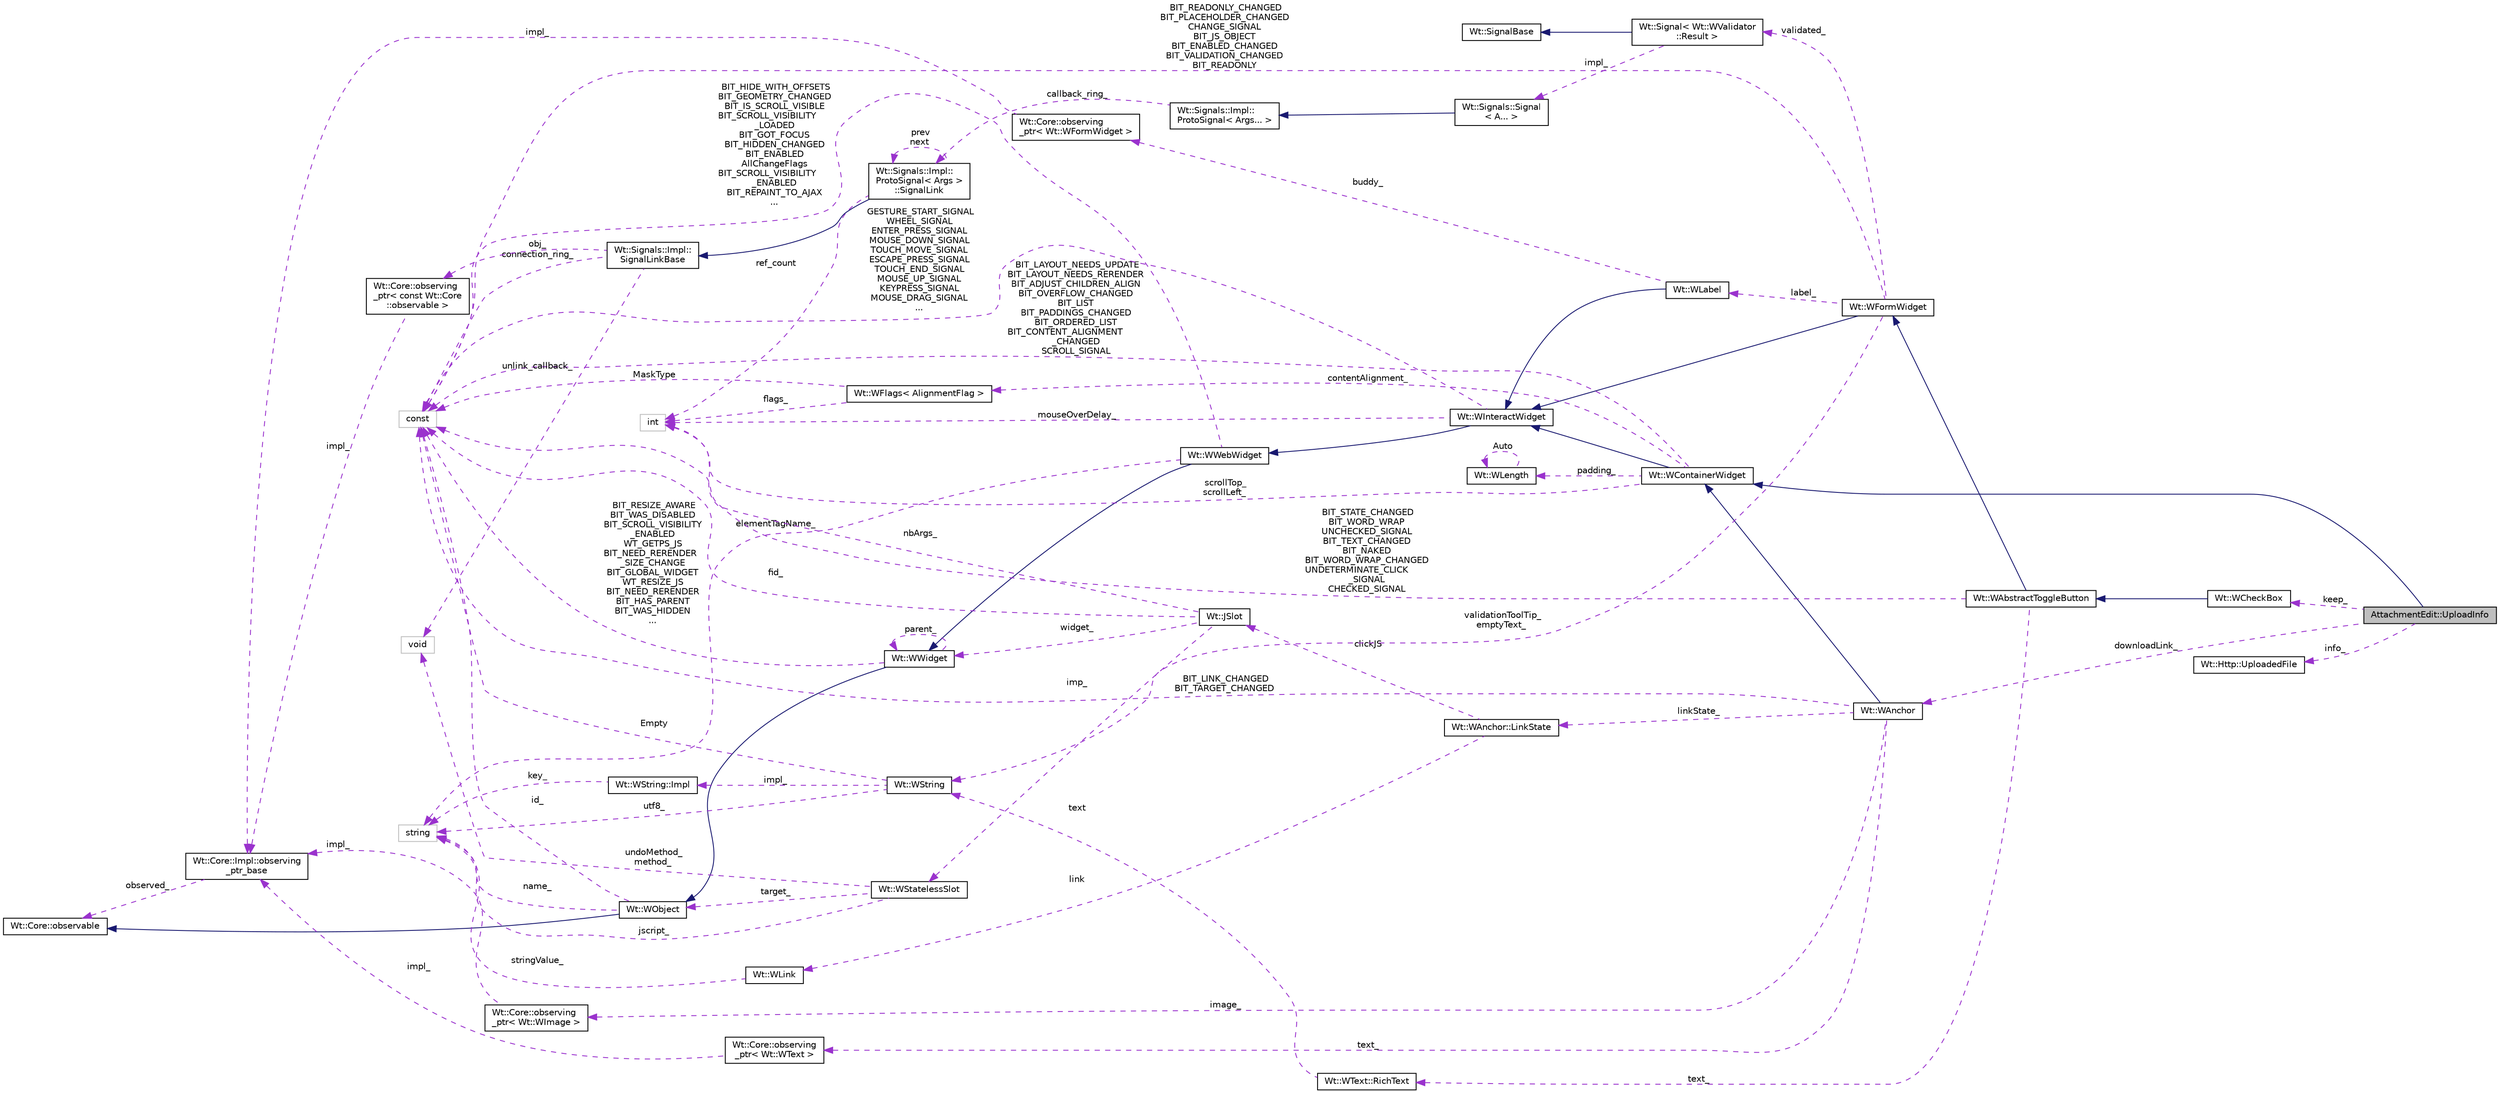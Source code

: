 digraph "AttachmentEdit::UploadInfo"
{
 // LATEX_PDF_SIZE
  edge [fontname="Helvetica",fontsize="10",labelfontname="Helvetica",labelfontsize="10"];
  node [fontname="Helvetica",fontsize="10",shape=record];
  rankdir="LR";
  Node1 [label="AttachmentEdit::UploadInfo",height=0.2,width=0.4,color="black", fillcolor="grey75", style="filled", fontcolor="black",tooltip=" "];
  Node2 -> Node1 [dir="back",color="midnightblue",fontsize="10",style="solid"];
  Node2 [label="Wt::WContainerWidget",height=0.2,width=0.4,color="black", fillcolor="white", style="filled",URL="$classWt_1_1WContainerWidget.html",tooltip="A widget that holds and manages child widgets."];
  Node3 -> Node2 [dir="back",color="midnightblue",fontsize="10",style="solid"];
  Node3 [label="Wt::WInteractWidget",height=0.2,width=0.4,color="black", fillcolor="white", style="filled",URL="$classWt_1_1WInteractWidget.html",tooltip="An abstract widget that can receive user-interface interaction."];
  Node4 -> Node3 [dir="back",color="midnightblue",fontsize="10",style="solid"];
  Node4 [label="Wt::WWebWidget",height=0.2,width=0.4,color="black", fillcolor="white", style="filled",URL="$classWt_1_1WWebWidget.html",tooltip="A base class for widgets with an HTML counterpart."];
  Node5 -> Node4 [dir="back",color="midnightblue",fontsize="10",style="solid"];
  Node5 [label="Wt::WWidget",height=0.2,width=0.4,color="black", fillcolor="white", style="filled",URL="$classWt_1_1WWidget.html",tooltip="The abstract base class for a user-interface component."];
  Node6 -> Node5 [dir="back",color="midnightblue",fontsize="10",style="solid"];
  Node6 [label="Wt::WObject",height=0.2,width=0.4,color="black", fillcolor="white", style="filled",URL="$classWt_1_1WObject.html",tooltip="A base class for objects that participate in the signal/slot system."];
  Node7 -> Node6 [dir="back",color="midnightblue",fontsize="10",style="solid"];
  Node7 [label="Wt::Core::observable",height=0.2,width=0.4,color="black", fillcolor="white", style="filled",URL="$classWt_1_1Core_1_1observable.html",tooltip="A base class for objects whose life-time can be tracked."];
  Node8 -> Node6 [dir="back",color="darkorchid3",fontsize="10",style="dashed",label=" name_" ];
  Node8 [label="string",height=0.2,width=0.4,color="grey75", fillcolor="white", style="filled",tooltip=" "];
  Node9 -> Node6 [dir="back",color="darkorchid3",fontsize="10",style="dashed",label=" id_" ];
  Node9 [label="const",height=0.2,width=0.4,color="grey75", fillcolor="white", style="filled",tooltip=" "];
  Node5 -> Node5 [dir="back",color="darkorchid3",fontsize="10",style="dashed",label=" parent_" ];
  Node9 -> Node5 [dir="back",color="darkorchid3",fontsize="10",style="dashed",label=" BIT_RESIZE_AWARE\nBIT_WAS_DISABLED\nBIT_SCROLL_VISIBILITY\l_ENABLED\nWT_GETPS_JS\nBIT_NEED_RERENDER\l_SIZE_CHANGE\nBIT_GLOBAL_WIDGET\nWT_RESIZE_JS\nBIT_NEED_RERENDER\nBIT_HAS_PARENT\nBIT_WAS_HIDDEN\n..." ];
  Node8 -> Node4 [dir="back",color="darkorchid3",fontsize="10",style="dashed",label=" elementTagName_" ];
  Node9 -> Node4 [dir="back",color="darkorchid3",fontsize="10",style="dashed",label=" BIT_HIDE_WITH_OFFSETS\nBIT_GEOMETRY_CHANGED\nBIT_IS_SCROLL_VISIBLE\nBIT_SCROLL_VISIBILITY\l_LOADED\nBIT_GOT_FOCUS\nBIT_HIDDEN_CHANGED\nBIT_ENABLED\nAllChangeFlags\nBIT_SCROLL_VISIBILITY\l_ENABLED\nBIT_REPAINT_TO_AJAX\n..." ];
  Node10 -> Node3 [dir="back",color="darkorchid3",fontsize="10",style="dashed",label=" mouseOverDelay_" ];
  Node10 [label="int",height=0.2,width=0.4,color="grey75", fillcolor="white", style="filled",tooltip=" "];
  Node9 -> Node3 [dir="back",color="darkorchid3",fontsize="10",style="dashed",label=" GESTURE_START_SIGNAL\nWHEEL_SIGNAL\nENTER_PRESS_SIGNAL\nMOUSE_DOWN_SIGNAL\nTOUCH_MOVE_SIGNAL\nESCAPE_PRESS_SIGNAL\nTOUCH_END_SIGNAL\nMOUSE_UP_SIGNAL\nKEYPRESS_SIGNAL\nMOUSE_DRAG_SIGNAL\n..." ];
  Node10 -> Node2 [dir="back",color="darkorchid3",fontsize="10",style="dashed",label=" scrollTop_\nscrollLeft_" ];
  Node11 -> Node2 [dir="back",color="darkorchid3",fontsize="10",style="dashed",label=" contentAlignment_" ];
  Node11 [label="Wt::WFlags\< AlignmentFlag \>",height=0.2,width=0.4,color="black", fillcolor="white", style="filled",URL="$classWt_1_1WFlags.html",tooltip=" "];
  Node10 -> Node11 [dir="back",color="darkorchid3",fontsize="10",style="dashed",label=" flags_" ];
  Node9 -> Node11 [dir="back",color="darkorchid3",fontsize="10",style="dashed",label=" MaskType" ];
  Node12 -> Node2 [dir="back",color="darkorchid3",fontsize="10",style="dashed",label=" padding_" ];
  Node12 [label="Wt::WLength",height=0.2,width=0.4,color="black", fillcolor="white", style="filled",URL="$classWt_1_1WLength.html",tooltip="A value class that describes a CSS length."];
  Node12 -> Node12 [dir="back",color="darkorchid3",fontsize="10",style="dashed",label=" Auto" ];
  Node9 -> Node2 [dir="back",color="darkorchid3",fontsize="10",style="dashed",label=" BIT_LAYOUT_NEEDS_UPDATE\nBIT_LAYOUT_NEEDS_RERENDER\nBIT_ADJUST_CHILDREN_ALIGN\nBIT_OVERFLOW_CHANGED\nBIT_LIST\nBIT_PADDINGS_CHANGED\nBIT_ORDERED_LIST\nBIT_CONTENT_ALIGNMENT\l_CHANGED\nSCROLL_SIGNAL" ];
  Node13 -> Node1 [dir="back",color="darkorchid3",fontsize="10",style="dashed",label=" downloadLink_" ];
  Node13 [label="Wt::WAnchor",height=0.2,width=0.4,color="black", fillcolor="white", style="filled",URL="$classWt_1_1WAnchor.html",tooltip="A widget that represents an HTML anchor (to link to other documents)."];
  Node2 -> Node13 [dir="back",color="midnightblue",fontsize="10",style="solid"];
  Node14 -> Node13 [dir="back",color="darkorchid3",fontsize="10",style="dashed",label=" linkState_" ];
  Node14 [label="Wt::WAnchor::LinkState",height=0.2,width=0.4,color="black", fillcolor="white", style="filled",URL="$structWt_1_1WAnchor_1_1LinkState.html",tooltip=" "];
  Node15 -> Node14 [dir="back",color="darkorchid3",fontsize="10",style="dashed",label=" clickJS" ];
  Node15 [label="Wt::JSlot",height=0.2,width=0.4,color="black", fillcolor="white", style="filled",URL="$classWt_1_1JSlot.html",tooltip="A slot that is only implemented in client side JavaScript code."];
  Node16 -> Node15 [dir="back",color="darkorchid3",fontsize="10",style="dashed",label=" imp_" ];
  Node16 [label="Wt::WStatelessSlot",height=0.2,width=0.4,color="black", fillcolor="white", style="filled",URL="$classWt_1_1WStatelessSlot.html",tooltip=" "];
  Node6 -> Node16 [dir="back",color="darkorchid3",fontsize="10",style="dashed",label=" target_" ];
  Node17 -> Node16 [dir="back",color="darkorchid3",fontsize="10",style="dashed",label=" undoMethod_\nmethod_" ];
  Node17 [label="void",height=0.2,width=0.4,color="grey75", fillcolor="white", style="filled",tooltip=" "];
  Node8 -> Node16 [dir="back",color="darkorchid3",fontsize="10",style="dashed",label=" jscript_" ];
  Node10 -> Node15 [dir="back",color="darkorchid3",fontsize="10",style="dashed",label=" nbArgs_" ];
  Node5 -> Node15 [dir="back",color="darkorchid3",fontsize="10",style="dashed",label=" widget_" ];
  Node9 -> Node15 [dir="back",color="darkorchid3",fontsize="10",style="dashed",label=" fid_" ];
  Node18 -> Node14 [dir="back",color="darkorchid3",fontsize="10",style="dashed",label=" link" ];
  Node18 [label="Wt::WLink",height=0.2,width=0.4,color="black", fillcolor="white", style="filled",URL="$classWt_1_1WLink.html",tooltip="A value class that defines a hyperlink target."];
  Node8 -> Node18 [dir="back",color="darkorchid3",fontsize="10",style="dashed",label=" stringValue_" ];
  Node19 -> Node13 [dir="back",color="darkorchid3",fontsize="10",style="dashed",label=" image_" ];
  Node19 [label="Wt::Core::observing\l_ptr\< Wt::WImage \>",height=0.2,width=0.4,color="black", fillcolor="white", style="filled",URL="$classWt_1_1Core_1_1observing__ptr.html",tooltip=" "];
  Node20 -> Node19 [dir="back",color="darkorchid3",fontsize="10",style="dashed",label=" impl_" ];
  Node20 [label="Wt::Core::Impl::observing\l_ptr_base",height=0.2,width=0.4,color="black", fillcolor="white", style="filled",URL="$structWt_1_1Core_1_1Impl_1_1observing__ptr__base.html",tooltip=" "];
  Node7 -> Node20 [dir="back",color="darkorchid3",fontsize="10",style="dashed",label=" observed_" ];
  Node21 -> Node13 [dir="back",color="darkorchid3",fontsize="10",style="dashed",label=" text_" ];
  Node21 [label="Wt::Core::observing\l_ptr\< Wt::WText \>",height=0.2,width=0.4,color="black", fillcolor="white", style="filled",URL="$classWt_1_1Core_1_1observing__ptr.html",tooltip=" "];
  Node20 -> Node21 [dir="back",color="darkorchid3",fontsize="10",style="dashed",label=" impl_" ];
  Node9 -> Node13 [dir="back",color="darkorchid3",fontsize="10",style="dashed",label=" BIT_LINK_CHANGED\nBIT_TARGET_CHANGED" ];
  Node22 -> Node1 [dir="back",color="darkorchid3",fontsize="10",style="dashed",label=" keep_" ];
  Node22 [label="Wt::WCheckBox",height=0.2,width=0.4,color="black", fillcolor="white", style="filled",URL="$classWt_1_1WCheckBox.html",tooltip="A user control that represents a check box."];
  Node23 -> Node22 [dir="back",color="midnightblue",fontsize="10",style="solid"];
  Node23 [label="Wt::WAbstractToggleButton",height=0.2,width=0.4,color="black", fillcolor="white", style="filled",URL="$classWt_1_1WAbstractToggleButton.html",tooltip="An abstract base class for radio buttons and check boxes."];
  Node24 -> Node23 [dir="back",color="midnightblue",fontsize="10",style="solid"];
  Node24 [label="Wt::WFormWidget",height=0.2,width=0.4,color="black", fillcolor="white", style="filled",URL="$classWt_1_1WFormWidget.html",tooltip="An abstract widget that corresponds to an HTML form element."];
  Node3 -> Node24 [dir="back",color="midnightblue",fontsize="10",style="solid"];
  Node25 -> Node24 [dir="back",color="darkorchid3",fontsize="10",style="dashed",label=" validationToolTip_\nemptyText_" ];
  Node25 [label="Wt::WString",height=0.2,width=0.4,color="black", fillcolor="white", style="filled",URL="$classWt_1_1WString.html",tooltip="A value class which describes a locale-aware unicode string."];
  Node26 -> Node25 [dir="back",color="darkorchid3",fontsize="10",style="dashed",label=" impl_" ];
  Node26 [label="Wt::WString::Impl",height=0.2,width=0.4,color="black", fillcolor="white", style="filled",URL="$structWt_1_1WString_1_1Impl.html",tooltip=" "];
  Node8 -> Node26 [dir="back",color="darkorchid3",fontsize="10",style="dashed",label=" key_" ];
  Node8 -> Node25 [dir="back",color="darkorchid3",fontsize="10",style="dashed",label=" utf8_" ];
  Node9 -> Node25 [dir="back",color="darkorchid3",fontsize="10",style="dashed",label=" Empty" ];
  Node27 -> Node24 [dir="back",color="darkorchid3",fontsize="10",style="dashed",label=" label_" ];
  Node27 [label="Wt::WLabel",height=0.2,width=0.4,color="black", fillcolor="white", style="filled",URL="$classWt_1_1WLabel.html",tooltip="A label for a form field."];
  Node3 -> Node27 [dir="back",color="midnightblue",fontsize="10",style="solid"];
  Node28 -> Node27 [dir="back",color="darkorchid3",fontsize="10",style="dashed",label=" buddy_" ];
  Node28 [label="Wt::Core::observing\l_ptr\< Wt::WFormWidget \>",height=0.2,width=0.4,color="black", fillcolor="white", style="filled",URL="$classWt_1_1Core_1_1observing__ptr.html",tooltip=" "];
  Node20 -> Node28 [dir="back",color="darkorchid3",fontsize="10",style="dashed",label=" impl_" ];
  Node29 -> Node24 [dir="back",color="darkorchid3",fontsize="10",style="dashed",label=" validated_" ];
  Node29 [label="Wt::Signal\< Wt::WValidator\l::Result \>",height=0.2,width=0.4,color="black", fillcolor="white", style="filled",URL="$classWt_1_1Signal.html",tooltip=" "];
  Node30 -> Node29 [dir="back",color="midnightblue",fontsize="10",style="solid"];
  Node30 [label="Wt::SignalBase",height=0.2,width=0.4,color="black", fillcolor="white", style="filled",URL="$classWt_1_1SignalBase.html",tooltip="Abstract base class of a signal."];
  Node31 -> Node29 [dir="back",color="darkorchid3",fontsize="10",style="dashed",label=" impl_" ];
  Node31 [label="Wt::Signals::Signal\l\< A... \>",height=0.2,width=0.4,color="black", fillcolor="white", style="filled",URL="$structWt_1_1Signals_1_1Signal.html",tooltip=" "];
  Node32 -> Node31 [dir="back",color="midnightblue",fontsize="10",style="solid"];
  Node32 [label="Wt::Signals::Impl::\lProtoSignal\< Args... \>",height=0.2,width=0.4,color="black", fillcolor="white", style="filled",URL="$classWt_1_1Signals_1_1Impl_1_1ProtoSignal.html",tooltip=" "];
  Node33 -> Node32 [dir="back",color="darkorchid3",fontsize="10",style="dashed",label=" callback_ring_" ];
  Node33 [label="Wt::Signals::Impl::\lProtoSignal\< Args \>\l::SignalLink",height=0.2,width=0.4,color="black", fillcolor="white", style="filled",URL="$structWt_1_1Signals_1_1Impl_1_1ProtoSignal_1_1SignalLink.html",tooltip=" "];
  Node34 -> Node33 [dir="back",color="midnightblue",fontsize="10",style="solid"];
  Node34 [label="Wt::Signals::Impl::\lSignalLinkBase",height=0.2,width=0.4,color="black", fillcolor="white", style="filled",URL="$classWt_1_1Signals_1_1Impl_1_1SignalLinkBase.html",tooltip=" "];
  Node17 -> Node34 [dir="back",color="darkorchid3",fontsize="10",style="dashed",label=" unlink_callback_" ];
  Node35 -> Node34 [dir="back",color="darkorchid3",fontsize="10",style="dashed",label=" obj_" ];
  Node35 [label="Wt::Core::observing\l_ptr\< const Wt::Core\l::observable \>",height=0.2,width=0.4,color="black", fillcolor="white", style="filled",URL="$classWt_1_1Core_1_1observing__ptr.html",tooltip=" "];
  Node20 -> Node35 [dir="back",color="darkorchid3",fontsize="10",style="dashed",label=" impl_" ];
  Node9 -> Node34 [dir="back",color="darkorchid3",fontsize="10",style="dashed",label=" connection_ring_" ];
  Node10 -> Node33 [dir="back",color="darkorchid3",fontsize="10",style="dashed",label=" ref_count" ];
  Node33 -> Node33 [dir="back",color="darkorchid3",fontsize="10",style="dashed",label=" prev\nnext" ];
  Node9 -> Node24 [dir="back",color="darkorchid3",fontsize="10",style="dashed",label=" BIT_READONLY_CHANGED\nBIT_PLACEHOLDER_CHANGED\nCHANGE_SIGNAL\nBIT_JS_OBJECT\nBIT_ENABLED_CHANGED\nBIT_VALIDATION_CHANGED\nBIT_READONLY" ];
  Node36 -> Node23 [dir="back",color="darkorchid3",fontsize="10",style="dashed",label=" text_" ];
  Node36 [label="Wt::WText::RichText",height=0.2,width=0.4,color="black", fillcolor="white", style="filled",URL="$structWt_1_1WText_1_1RichText.html",tooltip=" "];
  Node25 -> Node36 [dir="back",color="darkorchid3",fontsize="10",style="dashed",label=" text" ];
  Node9 -> Node23 [dir="back",color="darkorchid3",fontsize="10",style="dashed",label=" BIT_STATE_CHANGED\nBIT_WORD_WRAP\nUNCHECKED_SIGNAL\nBIT_TEXT_CHANGED\nBIT_NAKED\nBIT_WORD_WRAP_CHANGED\nUNDETERMINATE_CLICK\l_SIGNAL\nCHECKED_SIGNAL" ];
  Node37 -> Node1 [dir="back",color="darkorchid3",fontsize="10",style="dashed",label=" info_" ];
  Node37 [label="Wt::Http::UploadedFile",height=0.2,width=0.4,color="black", fillcolor="white", style="filled",URL="$classWt_1_1Http_1_1UploadedFile.html",tooltip="Details about a file uploaded with a request to a resource."];
}
